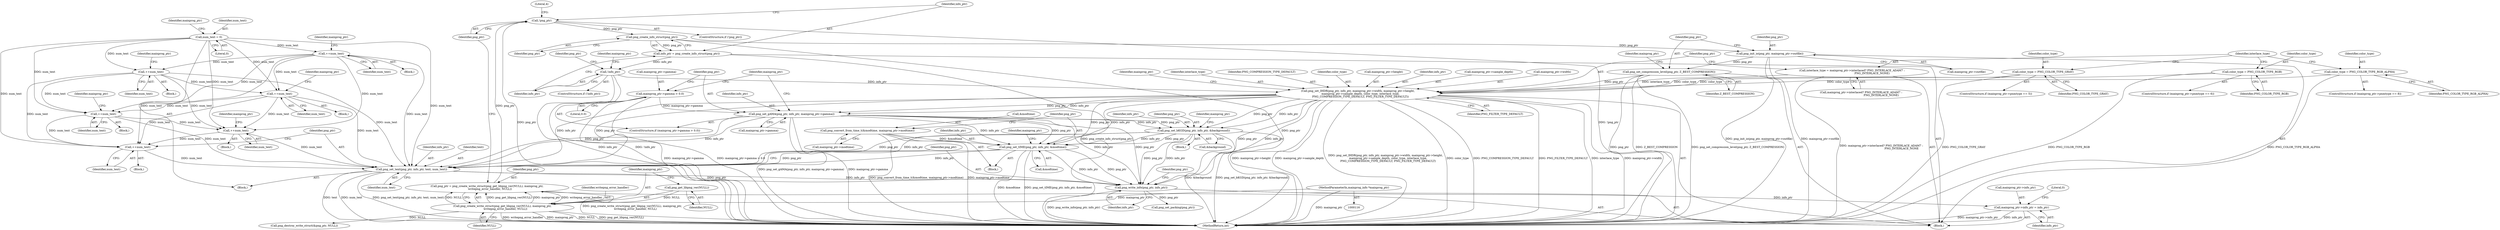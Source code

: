 digraph "0_Android_9d4853418ab2f754c2b63e091c29c5529b8b86ca_10@API" {
"1000511" [label="(Call,mainprog_ptr->info_ptr = info_ptr)"];
"1000501" [label="(Call,png_write_info(png_ptr, info_ptr))"];
"1000289" [label="(Call,png_set_tIME(png_ptr, info_ptr, &modtime))"];
"1000239" [label="(Call,png_set_gAMA(png_ptr, info_ptr, mainprog_ptr->gamma))"];
"1000217" [label="(Call,png_set_IHDR(png_ptr, info_ptr, mainprog_ptr->width, mainprog_ptr->height,\n      mainprog_ptr->sample_depth, color_type, interlace_type,\n      PNG_COMPRESSION_TYPE_DEFAULT, PNG_FILTER_TYPE_DEFAULT))"];
"1000168" [label="(Call,png_set_compression_level(png_ptr, Z_BEST_COMPRESSION))"];
"1000163" [label="(Call,png_init_io(png_ptr, mainprog_ptr->outfile))"];
"1000138" [label="(Call,png_create_info_struct(png_ptr))"];
"1000132" [label="(Call,!png_ptr)"];
"1000123" [label="(Call,png_ptr = png_create_write_struct(png_get_libpng_ver(NULL), mainprog_ptr,\n       writepng_error_handler, NULL))"];
"1000125" [label="(Call,png_create_write_struct(png_get_libpng_ver(NULL), mainprog_ptr,\n       writepng_error_handler, NULL))"];
"1000126" [label="(Call,png_get_libpng_ver(NULL))"];
"1000117" [label="(MethodParameterIn,mainprog_info *mainprog_ptr)"];
"1000141" [label="(Call,!info_ptr)"];
"1000136" [label="(Call,info_ptr = png_create_info_struct(png_ptr))"];
"1000197" [label="(Call,color_type = PNG_COLOR_TYPE_RGB_ALPHA)"];
"1000187" [label="(Call,color_type = PNG_COLOR_TYPE_RGB)"];
"1000177" [label="(Call,color_type = PNG_COLOR_TYPE_GRAY)"];
"1000209" [label="(Call,interlace_type = mainprog_ptr->interlaced? PNG_INTERLACE_ADAM7 :\n                                               PNG_INTERLACE_NONE)"];
"1000234" [label="(Call,mainprog_ptr->gamma > 0.0)"];
"1000272" [label="(Call,png_set_bKGD(png_ptr, info_ptr, &background))"];
"1000283" [label="(Call,png_convert_from_time_t(&modtime, mainprog_ptr->modtime))"];
"1000496" [label="(Call,png_set_text(png_ptr, info_ptr, text, num_text))"];
"1000462" [label="(Call,++num_text)"];
"1000334" [label="(Call,++num_text)"];
"1000301" [label="(Call,num_text = 0)"];
"1000398" [label="(Call,++num_text)"];
"1000366" [label="(Call,++num_text)"];
"1000430" [label="(Call,++num_text)"];
"1000494" [label="(Call,++num_text)"];
"1000141" [label="(Call,!info_ptr)"];
"1000169" [label="(Identifier,png_ptr)"];
"1000133" [label="(Identifier,png_ptr)"];
"1000191" [label="(ControlStructure,if (mainprog_ptr->pnmtype == 8))"];
"1000210" [label="(Identifier,interlace_type)"];
"1000233" [label="(ControlStructure,if (mainprog_ptr->gamma > 0.0))"];
"1000247" [label="(Identifier,mainprog_ptr)"];
"1000177" [label="(Call,color_type = PNG_COLOR_TYPE_GRAY)"];
"1000140" [label="(ControlStructure,if (!info_ptr))"];
"1000235" [label="(Call,mainprog_ptr->gamma)"];
"1000431" [label="(Identifier,num_text)"];
"1000274" [label="(Identifier,info_ptr)"];
"1000374" [label="(Block,)"];
"1000281" [label="(Block,)"];
"1000273" [label="(Identifier,png_ptr)"];
"1000511" [label="(Call,mainprog_ptr->info_ptr = info_ptr)"];
"1000197" [label="(Call,color_type = PNG_COLOR_TYPE_RGB_ALPHA)"];
"1000209" [label="(Call,interlace_type = mainprog_ptr->interlaced? PNG_INTERLACE_ADAM7 :\n                                               PNG_INTERLACE_NONE)"];
"1000220" [label="(Call,mainprog_ptr->width)"];
"1000500" [label="(Identifier,num_text)"];
"1000242" [label="(Call,mainprog_ptr->gamma)"];
"1000279" [label="(Identifier,mainprog_ptr)"];
"1000234" [label="(Call,mainprog_ptr->gamma > 0.0)"];
"1000403" [label="(Identifier,mainprog_ptr)"];
"1000187" [label="(Call,color_type = PNG_COLOR_TYPE_RGB)"];
"1000127" [label="(Identifier,NULL)"];
"1000495" [label="(Identifier,num_text)"];
"1000498" [label="(Identifier,info_ptr)"];
"1000462" [label="(Call,++num_text)"];
"1000296" [label="(Identifier,mainprog_ptr)"];
"1000275" [label="(Call,&background)"];
"1000217" [label="(Call,png_set_IHDR(png_ptr, info_ptr, mainprog_ptr->width, mainprog_ptr->height,\n      mainprog_ptr->sample_depth, color_type, interlace_type,\n      PNG_COMPRESSION_TYPE_DEFAULT, PNG_FILTER_TYPE_DEFAULT))"];
"1000181" [label="(ControlStructure,if (mainprog_ptr->pnmtype == 6))"];
"1000334" [label="(Call,++num_text)"];
"1000128" [label="(Identifier,mainprog_ptr)"];
"1000298" [label="(Block,)"];
"1000136" [label="(Call,info_ptr = png_create_info_struct(png_ptr))"];
"1000131" [label="(ControlStructure,if (!png_ptr))"];
"1000430" [label="(Call,++num_text)"];
"1000494" [label="(Call,++num_text)"];
"1000463" [label="(Identifier,num_text)"];
"1000135" [label="(Literal,4)"];
"1000398" [label="(Call,++num_text)"];
"1000165" [label="(Call,mainprog_ptr->outfile)"];
"1000284" [label="(Call,&modtime)"];
"1000399" [label="(Identifier,num_text)"];
"1000198" [label="(Identifier,color_type)"];
"1000239" [label="(Call,png_set_gAMA(png_ptr, info_ptr, mainprog_ptr->gamma))"];
"1000126" [label="(Call,png_get_libpng_ver(NULL))"];
"1000232" [label="(Identifier,PNG_FILTER_TYPE_DEFAULT)"];
"1000283" [label="(Call,png_convert_from_time_t(&modtime, mainprog_ptr->modtime))"];
"1000168" [label="(Call,png_set_compression_level(png_ptr, Z_BEST_COMPRESSION))"];
"1000501" [label="(Call,png_write_info(png_ptr, info_ptr))"];
"1000502" [label="(Identifier,png_ptr)"];
"1000164" [label="(Identifier,png_ptr)"];
"1000236" [label="(Identifier,mainprog_ptr)"];
"1000230" [label="(Identifier,interlace_type)"];
"1000142" [label="(Identifier,info_ptr)"];
"1000499" [label="(Identifier,text)"];
"1000406" [label="(Block,)"];
"1000307" [label="(Identifier,mainprog_ptr)"];
"1000303" [label="(Literal,0)"];
"1000371" [label="(Identifier,mainprog_ptr)"];
"1000231" [label="(Identifier,PNG_COMPRESSION_TYPE_DEFAULT)"];
"1000342" [label="(Block,)"];
"1000518" [label="(MethodReturn,int)"];
"1000144" [label="(Call,png_destroy_write_struct(&png_ptr, NULL))"];
"1000130" [label="(Identifier,NULL)"];
"1000497" [label="(Identifier,png_ptr)"];
"1000292" [label="(Call,&modtime)"];
"1000125" [label="(Call,png_create_write_struct(png_get_libpng_ver(NULL), mainprog_ptr,\n       writepng_error_handler, NULL))"];
"1000438" [label="(Block,)"];
"1000229" [label="(Identifier,color_type)"];
"1000335" [label="(Identifier,num_text)"];
"1000223" [label="(Call,mainprog_ptr->height)"];
"1000189" [label="(Identifier,PNG_COLOR_TYPE_RGB)"];
"1000301" [label="(Call,num_text = 0)"];
"1000339" [label="(Identifier,mainprog_ptr)"];
"1000272" [label="(Call,png_set_bKGD(png_ptr, info_ptr, &background))"];
"1000238" [label="(Literal,0.0)"];
"1000467" [label="(Identifier,mainprog_ptr)"];
"1000123" [label="(Call,png_ptr = png_create_write_struct(png_get_libpng_ver(NULL), mainprog_ptr,\n       writepng_error_handler, NULL))"];
"1000199" [label="(Identifier,PNG_COLOR_TYPE_RGB_ALPHA)"];
"1000240" [label="(Identifier,png_ptr)"];
"1000219" [label="(Identifier,info_ptr)"];
"1000211" [label="(Call,mainprog_ptr->interlaced? PNG_INTERLACE_ADAM7 :\n                                               PNG_INTERLACE_NONE)"];
"1000132" [label="(Call,!png_ptr)"];
"1000226" [label="(Call,mainprog_ptr->sample_depth)"];
"1000117" [label="(MethodParameterIn,mainprog_info *mainprog_ptr)"];
"1000249" [label="(Block,)"];
"1000515" [label="(Identifier,info_ptr)"];
"1000118" [label="(Block,)"];
"1000289" [label="(Call,png_set_tIME(png_ptr, info_ptr, &modtime))"];
"1000512" [label="(Call,mainprog_ptr->info_ptr)"];
"1000503" [label="(Identifier,info_ptr)"];
"1000367" [label="(Identifier,num_text)"];
"1000139" [label="(Identifier,png_ptr)"];
"1000153" [label="(Identifier,mainprog_ptr)"];
"1000241" [label="(Identifier,info_ptr)"];
"1000517" [label="(Literal,0)"];
"1000174" [label="(Identifier,mainprog_ptr)"];
"1000504" [label="(Call,png_set_packing(png_ptr))"];
"1000137" [label="(Identifier,info_ptr)"];
"1000171" [label="(ControlStructure,if (mainprog_ptr->pnmtype == 5))"];
"1000310" [label="(Block,)"];
"1000179" [label="(Identifier,PNG_COLOR_TYPE_GRAY)"];
"1000302" [label="(Identifier,num_text)"];
"1000138" [label="(Call,png_create_info_struct(png_ptr))"];
"1000470" [label="(Block,)"];
"1000435" [label="(Identifier,mainprog_ptr)"];
"1000170" [label="(Identifier,Z_BEST_COMPRESSION)"];
"1000178" [label="(Identifier,color_type)"];
"1000291" [label="(Identifier,info_ptr)"];
"1000505" [label="(Identifier,png_ptr)"];
"1000124" [label="(Identifier,png_ptr)"];
"1000286" [label="(Call,mainprog_ptr->modtime)"];
"1000129" [label="(Identifier,writepng_error_handler)"];
"1000290" [label="(Identifier,png_ptr)"];
"1000146" [label="(Identifier,png_ptr)"];
"1000188" [label="(Identifier,color_type)"];
"1000163" [label="(Call,png_init_io(png_ptr, mainprog_ptr->outfile))"];
"1000218" [label="(Identifier,png_ptr)"];
"1000496" [label="(Call,png_set_text(png_ptr, info_ptr, text, num_text))"];
"1000366" [label="(Call,++num_text)"];
"1000511" -> "1000118"  [label="AST: "];
"1000511" -> "1000515"  [label="CFG: "];
"1000512" -> "1000511"  [label="AST: "];
"1000515" -> "1000511"  [label="AST: "];
"1000517" -> "1000511"  [label="CFG: "];
"1000511" -> "1000518"  [label="DDG: info_ptr"];
"1000511" -> "1000518"  [label="DDG: mainprog_ptr->info_ptr"];
"1000501" -> "1000511"  [label="DDG: info_ptr"];
"1000501" -> "1000118"  [label="AST: "];
"1000501" -> "1000503"  [label="CFG: "];
"1000502" -> "1000501"  [label="AST: "];
"1000503" -> "1000501"  [label="AST: "];
"1000505" -> "1000501"  [label="CFG: "];
"1000501" -> "1000518"  [label="DDG: png_write_info(png_ptr, info_ptr)"];
"1000289" -> "1000501"  [label="DDG: png_ptr"];
"1000289" -> "1000501"  [label="DDG: info_ptr"];
"1000239" -> "1000501"  [label="DDG: png_ptr"];
"1000239" -> "1000501"  [label="DDG: info_ptr"];
"1000496" -> "1000501"  [label="DDG: png_ptr"];
"1000496" -> "1000501"  [label="DDG: info_ptr"];
"1000217" -> "1000501"  [label="DDG: png_ptr"];
"1000217" -> "1000501"  [label="DDG: info_ptr"];
"1000272" -> "1000501"  [label="DDG: png_ptr"];
"1000272" -> "1000501"  [label="DDG: info_ptr"];
"1000501" -> "1000504"  [label="DDG: png_ptr"];
"1000289" -> "1000281"  [label="AST: "];
"1000289" -> "1000292"  [label="CFG: "];
"1000290" -> "1000289"  [label="AST: "];
"1000291" -> "1000289"  [label="AST: "];
"1000292" -> "1000289"  [label="AST: "];
"1000296" -> "1000289"  [label="CFG: "];
"1000289" -> "1000518"  [label="DDG: &modtime"];
"1000289" -> "1000518"  [label="DDG: png_set_tIME(png_ptr, info_ptr, &modtime)"];
"1000239" -> "1000289"  [label="DDG: png_ptr"];
"1000239" -> "1000289"  [label="DDG: info_ptr"];
"1000217" -> "1000289"  [label="DDG: png_ptr"];
"1000217" -> "1000289"  [label="DDG: info_ptr"];
"1000272" -> "1000289"  [label="DDG: png_ptr"];
"1000272" -> "1000289"  [label="DDG: info_ptr"];
"1000283" -> "1000289"  [label="DDG: &modtime"];
"1000289" -> "1000496"  [label="DDG: png_ptr"];
"1000289" -> "1000496"  [label="DDG: info_ptr"];
"1000239" -> "1000233"  [label="AST: "];
"1000239" -> "1000242"  [label="CFG: "];
"1000240" -> "1000239"  [label="AST: "];
"1000241" -> "1000239"  [label="AST: "];
"1000242" -> "1000239"  [label="AST: "];
"1000247" -> "1000239"  [label="CFG: "];
"1000239" -> "1000518"  [label="DDG: png_set_gAMA(png_ptr, info_ptr, mainprog_ptr->gamma)"];
"1000239" -> "1000518"  [label="DDG: mainprog_ptr->gamma"];
"1000217" -> "1000239"  [label="DDG: png_ptr"];
"1000217" -> "1000239"  [label="DDG: info_ptr"];
"1000234" -> "1000239"  [label="DDG: mainprog_ptr->gamma"];
"1000239" -> "1000272"  [label="DDG: png_ptr"];
"1000239" -> "1000272"  [label="DDG: info_ptr"];
"1000239" -> "1000496"  [label="DDG: png_ptr"];
"1000239" -> "1000496"  [label="DDG: info_ptr"];
"1000217" -> "1000118"  [label="AST: "];
"1000217" -> "1000232"  [label="CFG: "];
"1000218" -> "1000217"  [label="AST: "];
"1000219" -> "1000217"  [label="AST: "];
"1000220" -> "1000217"  [label="AST: "];
"1000223" -> "1000217"  [label="AST: "];
"1000226" -> "1000217"  [label="AST: "];
"1000229" -> "1000217"  [label="AST: "];
"1000230" -> "1000217"  [label="AST: "];
"1000231" -> "1000217"  [label="AST: "];
"1000232" -> "1000217"  [label="AST: "];
"1000236" -> "1000217"  [label="CFG: "];
"1000217" -> "1000518"  [label="DDG: mainprog_ptr->height"];
"1000217" -> "1000518"  [label="DDG: mainprog_ptr->sample_depth"];
"1000217" -> "1000518"  [label="DDG: png_set_IHDR(png_ptr, info_ptr, mainprog_ptr->width, mainprog_ptr->height,\n      mainprog_ptr->sample_depth, color_type, interlace_type,\n      PNG_COMPRESSION_TYPE_DEFAULT, PNG_FILTER_TYPE_DEFAULT)"];
"1000217" -> "1000518"  [label="DDG: color_type"];
"1000217" -> "1000518"  [label="DDG: PNG_COMPRESSION_TYPE_DEFAULT"];
"1000217" -> "1000518"  [label="DDG: PNG_FILTER_TYPE_DEFAULT"];
"1000217" -> "1000518"  [label="DDG: interlace_type"];
"1000217" -> "1000518"  [label="DDG: mainprog_ptr->width"];
"1000168" -> "1000217"  [label="DDG: png_ptr"];
"1000141" -> "1000217"  [label="DDG: info_ptr"];
"1000197" -> "1000217"  [label="DDG: color_type"];
"1000187" -> "1000217"  [label="DDG: color_type"];
"1000177" -> "1000217"  [label="DDG: color_type"];
"1000209" -> "1000217"  [label="DDG: interlace_type"];
"1000217" -> "1000272"  [label="DDG: png_ptr"];
"1000217" -> "1000272"  [label="DDG: info_ptr"];
"1000217" -> "1000496"  [label="DDG: png_ptr"];
"1000217" -> "1000496"  [label="DDG: info_ptr"];
"1000168" -> "1000118"  [label="AST: "];
"1000168" -> "1000170"  [label="CFG: "];
"1000169" -> "1000168"  [label="AST: "];
"1000170" -> "1000168"  [label="AST: "];
"1000174" -> "1000168"  [label="CFG: "];
"1000168" -> "1000518"  [label="DDG: png_set_compression_level(png_ptr, Z_BEST_COMPRESSION)"];
"1000168" -> "1000518"  [label="DDG: png_ptr"];
"1000168" -> "1000518"  [label="DDG: Z_BEST_COMPRESSION"];
"1000163" -> "1000168"  [label="DDG: png_ptr"];
"1000163" -> "1000118"  [label="AST: "];
"1000163" -> "1000165"  [label="CFG: "];
"1000164" -> "1000163"  [label="AST: "];
"1000165" -> "1000163"  [label="AST: "];
"1000169" -> "1000163"  [label="CFG: "];
"1000163" -> "1000518"  [label="DDG: png_init_io(png_ptr, mainprog_ptr->outfile)"];
"1000163" -> "1000518"  [label="DDG: mainprog_ptr->outfile"];
"1000138" -> "1000163"  [label="DDG: png_ptr"];
"1000138" -> "1000136"  [label="AST: "];
"1000138" -> "1000139"  [label="CFG: "];
"1000139" -> "1000138"  [label="AST: "];
"1000136" -> "1000138"  [label="CFG: "];
"1000138" -> "1000518"  [label="DDG: png_ptr"];
"1000138" -> "1000136"  [label="DDG: png_ptr"];
"1000132" -> "1000138"  [label="DDG: png_ptr"];
"1000132" -> "1000131"  [label="AST: "];
"1000132" -> "1000133"  [label="CFG: "];
"1000133" -> "1000132"  [label="AST: "];
"1000135" -> "1000132"  [label="CFG: "];
"1000137" -> "1000132"  [label="CFG: "];
"1000132" -> "1000518"  [label="DDG: !png_ptr"];
"1000132" -> "1000518"  [label="DDG: png_ptr"];
"1000123" -> "1000132"  [label="DDG: png_ptr"];
"1000123" -> "1000118"  [label="AST: "];
"1000123" -> "1000125"  [label="CFG: "];
"1000124" -> "1000123"  [label="AST: "];
"1000125" -> "1000123"  [label="AST: "];
"1000133" -> "1000123"  [label="CFG: "];
"1000123" -> "1000518"  [label="DDG: png_create_write_struct(png_get_libpng_ver(NULL), mainprog_ptr,\n       writepng_error_handler, NULL)"];
"1000125" -> "1000123"  [label="DDG: png_get_libpng_ver(NULL)"];
"1000125" -> "1000123"  [label="DDG: mainprog_ptr"];
"1000125" -> "1000123"  [label="DDG: writepng_error_handler"];
"1000125" -> "1000123"  [label="DDG: NULL"];
"1000125" -> "1000130"  [label="CFG: "];
"1000126" -> "1000125"  [label="AST: "];
"1000128" -> "1000125"  [label="AST: "];
"1000129" -> "1000125"  [label="AST: "];
"1000130" -> "1000125"  [label="AST: "];
"1000125" -> "1000518"  [label="DDG: NULL"];
"1000125" -> "1000518"  [label="DDG: png_get_libpng_ver(NULL)"];
"1000125" -> "1000518"  [label="DDG: writepng_error_handler"];
"1000125" -> "1000518"  [label="DDG: mainprog_ptr"];
"1000126" -> "1000125"  [label="DDG: NULL"];
"1000117" -> "1000125"  [label="DDG: mainprog_ptr"];
"1000125" -> "1000144"  [label="DDG: NULL"];
"1000126" -> "1000127"  [label="CFG: "];
"1000127" -> "1000126"  [label="AST: "];
"1000128" -> "1000126"  [label="CFG: "];
"1000117" -> "1000116"  [label="AST: "];
"1000117" -> "1000518"  [label="DDG: mainprog_ptr"];
"1000141" -> "1000140"  [label="AST: "];
"1000141" -> "1000142"  [label="CFG: "];
"1000142" -> "1000141"  [label="AST: "];
"1000146" -> "1000141"  [label="CFG: "];
"1000153" -> "1000141"  [label="CFG: "];
"1000141" -> "1000518"  [label="DDG: info_ptr"];
"1000141" -> "1000518"  [label="DDG: !info_ptr"];
"1000136" -> "1000141"  [label="DDG: info_ptr"];
"1000136" -> "1000118"  [label="AST: "];
"1000137" -> "1000136"  [label="AST: "];
"1000142" -> "1000136"  [label="CFG: "];
"1000136" -> "1000518"  [label="DDG: png_create_info_struct(png_ptr)"];
"1000197" -> "1000191"  [label="AST: "];
"1000197" -> "1000199"  [label="CFG: "];
"1000198" -> "1000197"  [label="AST: "];
"1000199" -> "1000197"  [label="AST: "];
"1000210" -> "1000197"  [label="CFG: "];
"1000197" -> "1000518"  [label="DDG: PNG_COLOR_TYPE_RGB_ALPHA"];
"1000187" -> "1000181"  [label="AST: "];
"1000187" -> "1000189"  [label="CFG: "];
"1000188" -> "1000187"  [label="AST: "];
"1000189" -> "1000187"  [label="AST: "];
"1000210" -> "1000187"  [label="CFG: "];
"1000187" -> "1000518"  [label="DDG: PNG_COLOR_TYPE_RGB"];
"1000177" -> "1000171"  [label="AST: "];
"1000177" -> "1000179"  [label="CFG: "];
"1000178" -> "1000177"  [label="AST: "];
"1000179" -> "1000177"  [label="AST: "];
"1000210" -> "1000177"  [label="CFG: "];
"1000177" -> "1000518"  [label="DDG: PNG_COLOR_TYPE_GRAY"];
"1000209" -> "1000118"  [label="AST: "];
"1000209" -> "1000211"  [label="CFG: "];
"1000210" -> "1000209"  [label="AST: "];
"1000211" -> "1000209"  [label="AST: "];
"1000218" -> "1000209"  [label="CFG: "];
"1000209" -> "1000518"  [label="DDG: mainprog_ptr->interlaced? PNG_INTERLACE_ADAM7 :\n                                               PNG_INTERLACE_NONE"];
"1000234" -> "1000233"  [label="AST: "];
"1000234" -> "1000238"  [label="CFG: "];
"1000235" -> "1000234"  [label="AST: "];
"1000238" -> "1000234"  [label="AST: "];
"1000240" -> "1000234"  [label="CFG: "];
"1000247" -> "1000234"  [label="CFG: "];
"1000234" -> "1000518"  [label="DDG: mainprog_ptr->gamma"];
"1000234" -> "1000518"  [label="DDG: mainprog_ptr->gamma > 0.0"];
"1000272" -> "1000249"  [label="AST: "];
"1000272" -> "1000275"  [label="CFG: "];
"1000273" -> "1000272"  [label="AST: "];
"1000274" -> "1000272"  [label="AST: "];
"1000275" -> "1000272"  [label="AST: "];
"1000279" -> "1000272"  [label="CFG: "];
"1000272" -> "1000518"  [label="DDG: &background"];
"1000272" -> "1000518"  [label="DDG: png_set_bKGD(png_ptr, info_ptr, &background)"];
"1000272" -> "1000496"  [label="DDG: png_ptr"];
"1000272" -> "1000496"  [label="DDG: info_ptr"];
"1000283" -> "1000281"  [label="AST: "];
"1000283" -> "1000286"  [label="CFG: "];
"1000284" -> "1000283"  [label="AST: "];
"1000286" -> "1000283"  [label="AST: "];
"1000290" -> "1000283"  [label="CFG: "];
"1000283" -> "1000518"  [label="DDG: mainprog_ptr->modtime"];
"1000283" -> "1000518"  [label="DDG: png_convert_from_time_t(&modtime, mainprog_ptr->modtime)"];
"1000496" -> "1000298"  [label="AST: "];
"1000496" -> "1000500"  [label="CFG: "];
"1000497" -> "1000496"  [label="AST: "];
"1000498" -> "1000496"  [label="AST: "];
"1000499" -> "1000496"  [label="AST: "];
"1000500" -> "1000496"  [label="AST: "];
"1000502" -> "1000496"  [label="CFG: "];
"1000496" -> "1000518"  [label="DDG: png_set_text(png_ptr, info_ptr, text, num_text)"];
"1000496" -> "1000518"  [label="DDG: text"];
"1000496" -> "1000518"  [label="DDG: num_text"];
"1000462" -> "1000496"  [label="DDG: num_text"];
"1000494" -> "1000496"  [label="DDG: num_text"];
"1000334" -> "1000496"  [label="DDG: num_text"];
"1000398" -> "1000496"  [label="DDG: num_text"];
"1000301" -> "1000496"  [label="DDG: num_text"];
"1000366" -> "1000496"  [label="DDG: num_text"];
"1000430" -> "1000496"  [label="DDG: num_text"];
"1000462" -> "1000438"  [label="AST: "];
"1000462" -> "1000463"  [label="CFG: "];
"1000463" -> "1000462"  [label="AST: "];
"1000467" -> "1000462"  [label="CFG: "];
"1000334" -> "1000462"  [label="DDG: num_text"];
"1000398" -> "1000462"  [label="DDG: num_text"];
"1000301" -> "1000462"  [label="DDG: num_text"];
"1000366" -> "1000462"  [label="DDG: num_text"];
"1000430" -> "1000462"  [label="DDG: num_text"];
"1000462" -> "1000494"  [label="DDG: num_text"];
"1000334" -> "1000310"  [label="AST: "];
"1000334" -> "1000335"  [label="CFG: "];
"1000335" -> "1000334"  [label="AST: "];
"1000339" -> "1000334"  [label="CFG: "];
"1000301" -> "1000334"  [label="DDG: num_text"];
"1000334" -> "1000366"  [label="DDG: num_text"];
"1000334" -> "1000398"  [label="DDG: num_text"];
"1000334" -> "1000430"  [label="DDG: num_text"];
"1000334" -> "1000494"  [label="DDG: num_text"];
"1000301" -> "1000298"  [label="AST: "];
"1000301" -> "1000303"  [label="CFG: "];
"1000302" -> "1000301"  [label="AST: "];
"1000303" -> "1000301"  [label="AST: "];
"1000307" -> "1000301"  [label="CFG: "];
"1000301" -> "1000366"  [label="DDG: num_text"];
"1000301" -> "1000398"  [label="DDG: num_text"];
"1000301" -> "1000430"  [label="DDG: num_text"];
"1000301" -> "1000494"  [label="DDG: num_text"];
"1000398" -> "1000374"  [label="AST: "];
"1000398" -> "1000399"  [label="CFG: "];
"1000399" -> "1000398"  [label="AST: "];
"1000403" -> "1000398"  [label="CFG: "];
"1000366" -> "1000398"  [label="DDG: num_text"];
"1000398" -> "1000430"  [label="DDG: num_text"];
"1000398" -> "1000494"  [label="DDG: num_text"];
"1000366" -> "1000342"  [label="AST: "];
"1000366" -> "1000367"  [label="CFG: "];
"1000367" -> "1000366"  [label="AST: "];
"1000371" -> "1000366"  [label="CFG: "];
"1000366" -> "1000430"  [label="DDG: num_text"];
"1000366" -> "1000494"  [label="DDG: num_text"];
"1000430" -> "1000406"  [label="AST: "];
"1000430" -> "1000431"  [label="CFG: "];
"1000431" -> "1000430"  [label="AST: "];
"1000435" -> "1000430"  [label="CFG: "];
"1000430" -> "1000494"  [label="DDG: num_text"];
"1000494" -> "1000470"  [label="AST: "];
"1000494" -> "1000495"  [label="CFG: "];
"1000495" -> "1000494"  [label="AST: "];
"1000497" -> "1000494"  [label="CFG: "];
}

